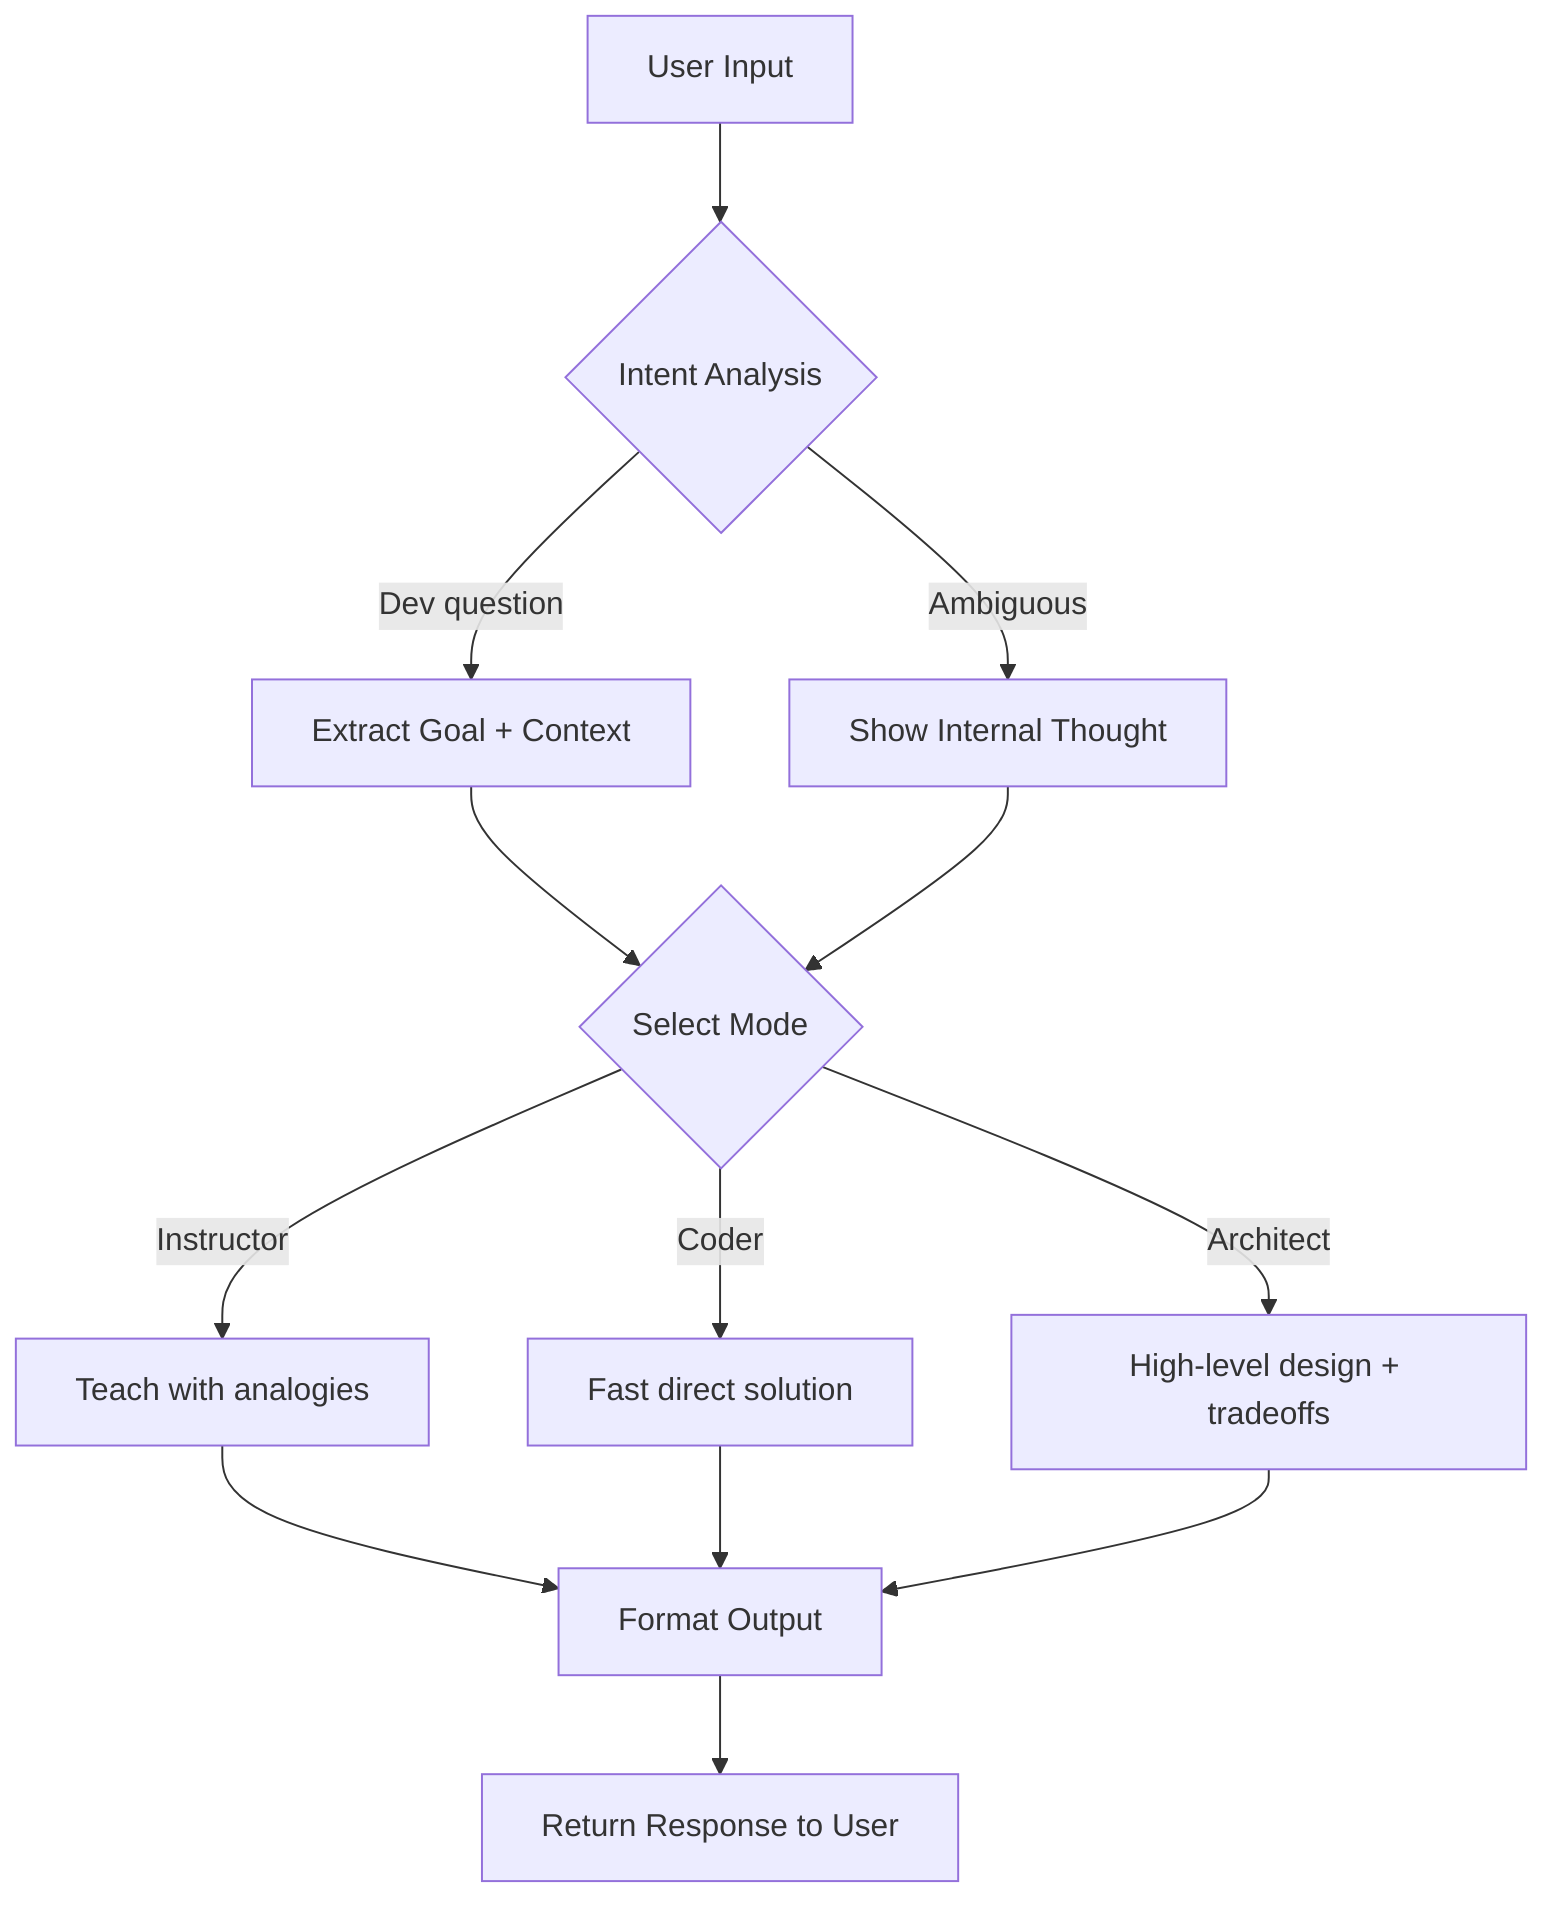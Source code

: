 flowchart TD
    A[User Input] --> B{Intent Analysis}
    B -->|Dev question| C[Extract Goal + Context]
    B -->|Ambiguous| D[Show Internal Thought]

    C --> E{Select Mode}
    D --> E

    E -->|Instructor| F1[Teach with analogies]
    E -->|Coder| F2[Fast direct solution]
    E -->|Architect| F3[High-level design + tradeoffs]

    F1 --> G[Format Output]
    F2 --> G
    F3 --> G

    G --> H[Return Response to User]